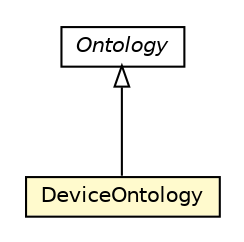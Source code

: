 #!/usr/local/bin/dot
#
# Class diagram 
# Generated by UMLGraph version R5_6-24-gf6e263 (http://www.umlgraph.org/)
#

digraph G {
	edge [fontname="Helvetica",fontsize=10,labelfontname="Helvetica",labelfontsize=10];
	node [fontname="Helvetica",fontsize=10,shape=plaintext];
	nodesep=0.25;
	ranksep=0.5;
	// org.universAAL.middleware.owl.Ontology
	c3590736 [label=<<table title="org.universAAL.middleware.owl.Ontology" border="0" cellborder="1" cellspacing="0" cellpadding="2" port="p" href="../../middleware/owl/Ontology.html">
		<tr><td><table border="0" cellspacing="0" cellpadding="1">
<tr><td align="center" balign="center"><font face="Helvetica-Oblique"> Ontology </font></td></tr>
		</table></td></tr>
		</table>>, URL="../../middleware/owl/Ontology.html", fontname="Helvetica", fontcolor="black", fontsize=10.0];
	// org.universAAL.ontology.device.DeviceOntology
	c3591340 [label=<<table title="org.universAAL.ontology.device.DeviceOntology" border="0" cellborder="1" cellspacing="0" cellpadding="2" port="p" bgcolor="lemonChiffon" href="./DeviceOntology.html">
		<tr><td><table border="0" cellspacing="0" cellpadding="1">
<tr><td align="center" balign="center"> DeviceOntology </td></tr>
		</table></td></tr>
		</table>>, URL="./DeviceOntology.html", fontname="Helvetica", fontcolor="black", fontsize=10.0];
	//org.universAAL.ontology.device.DeviceOntology extends org.universAAL.middleware.owl.Ontology
	c3590736:p -> c3591340:p [dir=back,arrowtail=empty];
}

